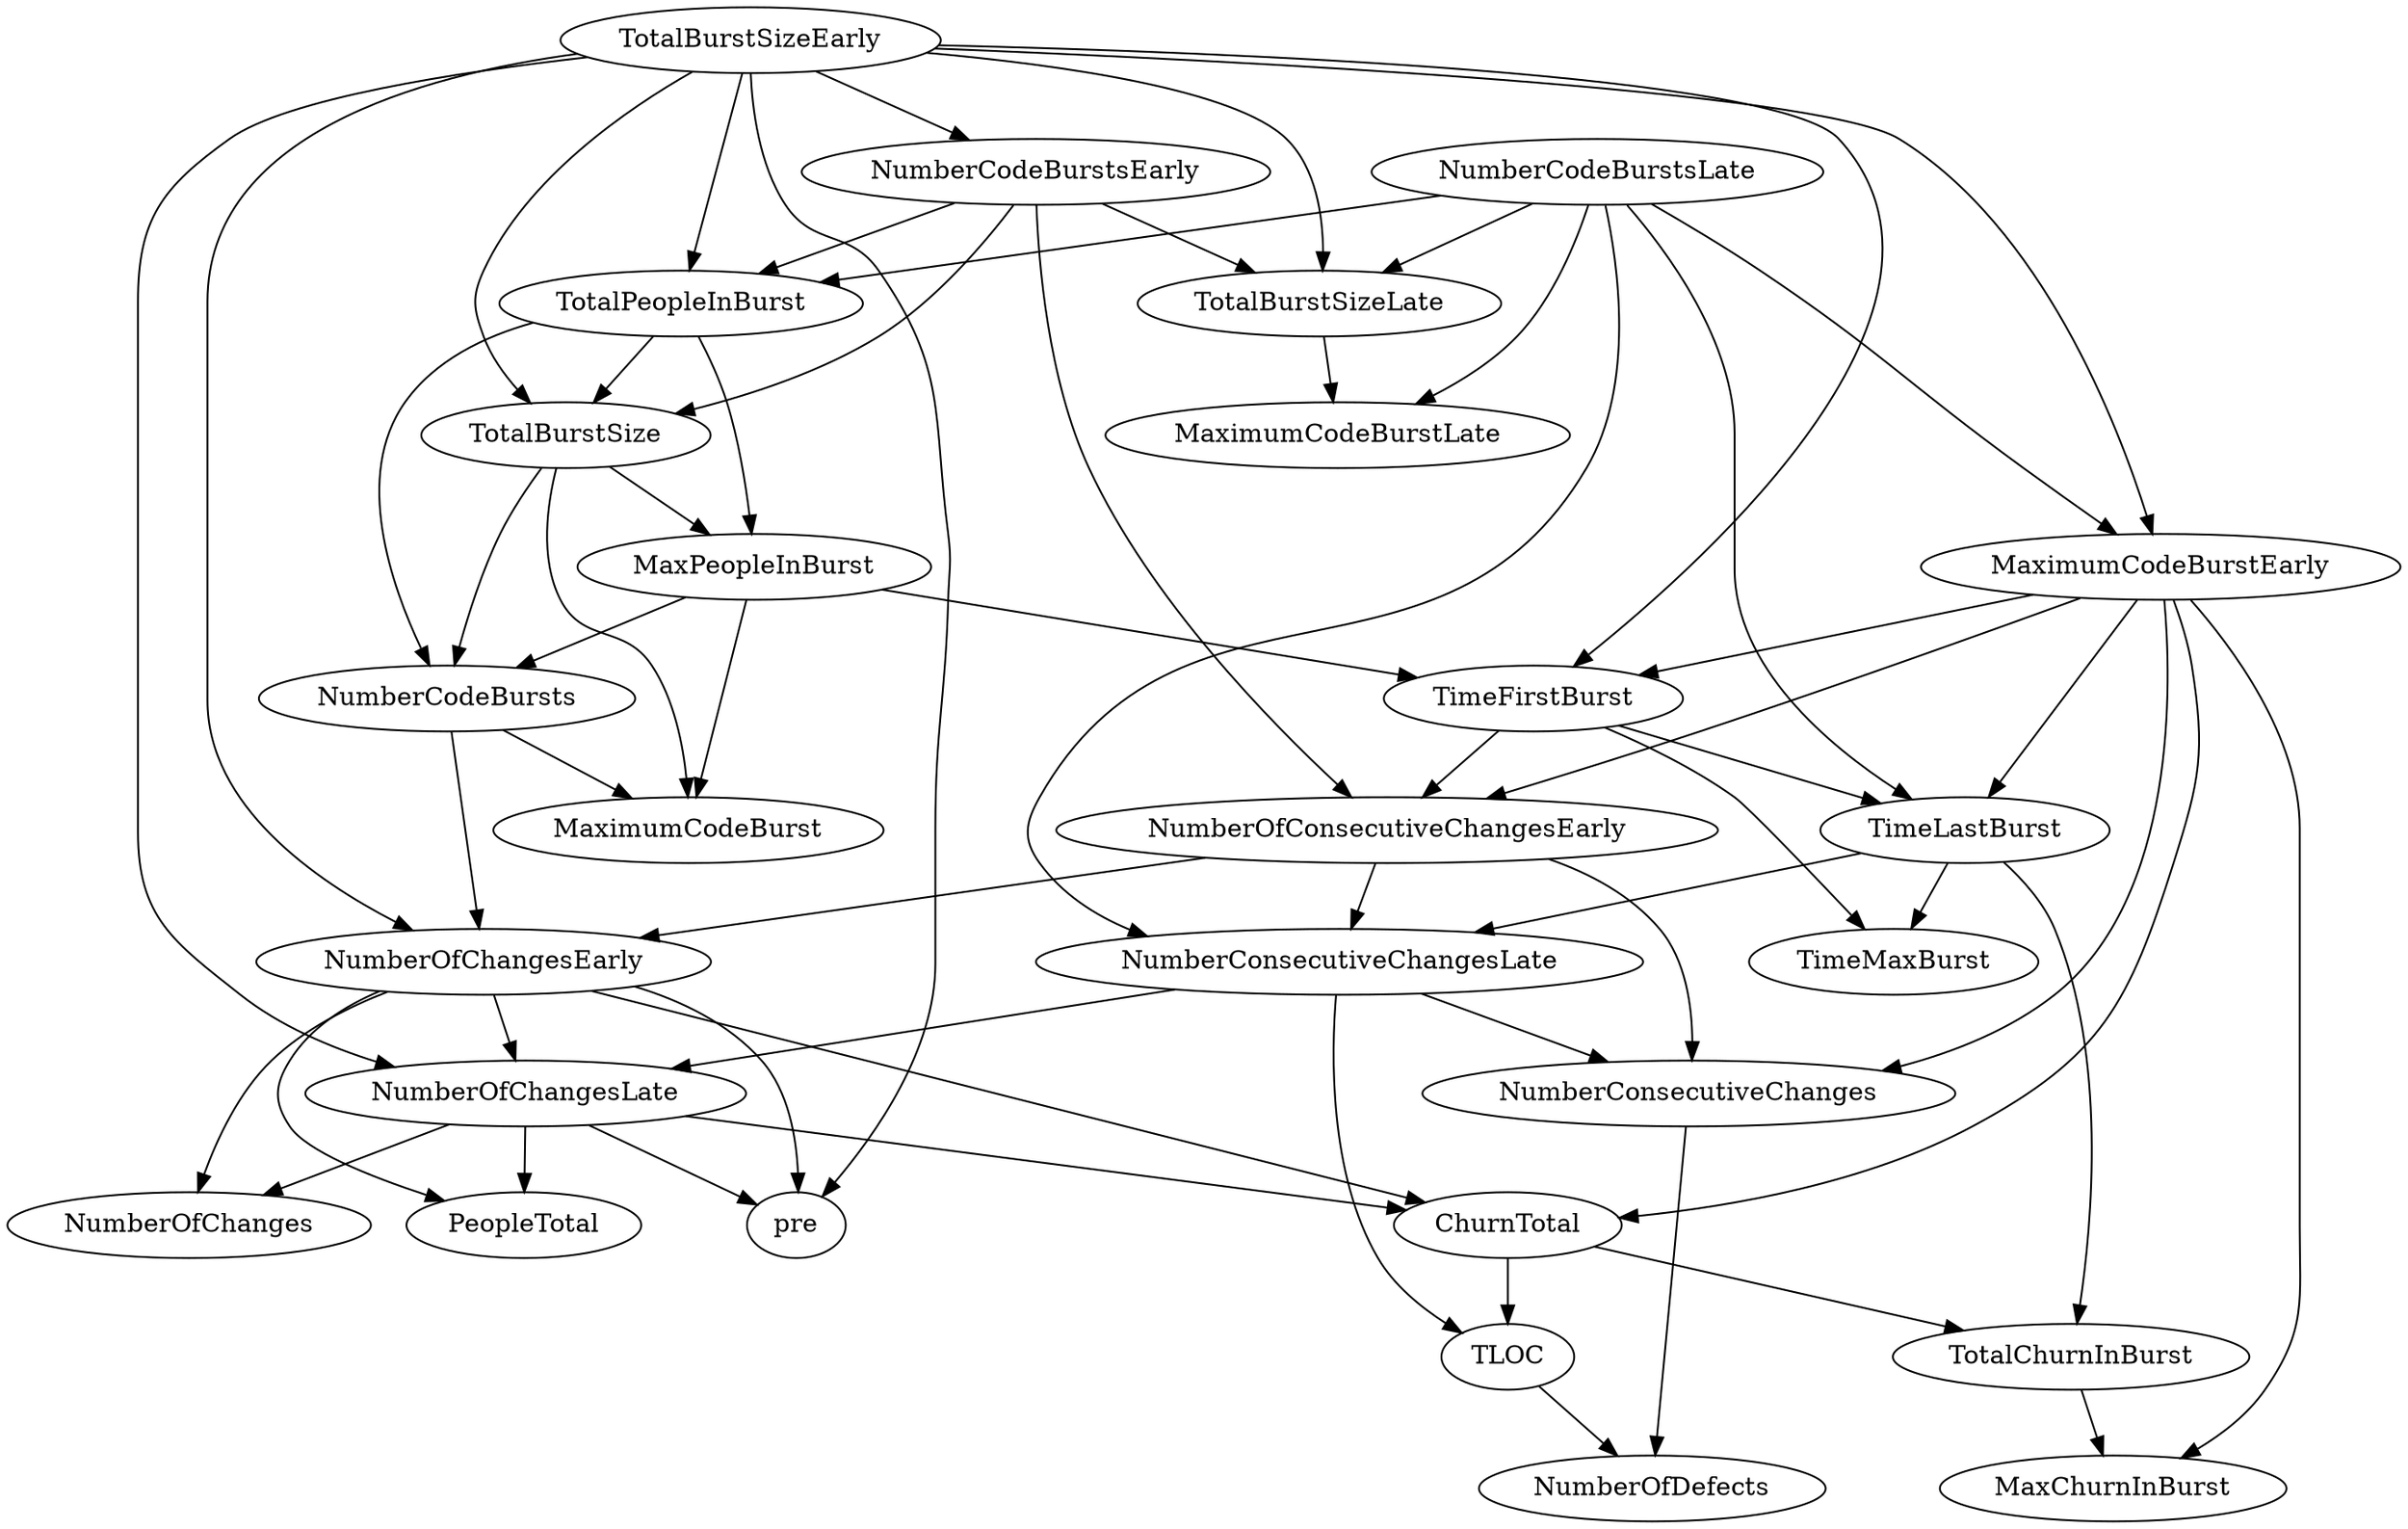 digraph {
   TotalPeopleInBurst;
   MaximumCodeBurstLate;
   NumberOfChanges;
   MaxPeopleInBurst;
   TotalBurstSizeLate;
   NumberCodeBurstsLate;
   NumberOfChangesLate;
   NumberOfChangesEarly;
   MaxChurnInBurst;
   MaximumCodeBurstEarly;
   NumberCodeBurstsEarly;
   TimeFirstBurst;
   TotalChurnInBurst;
   ChurnTotal;
   MaximumCodeBurst;
   NumberOfConsecutiveChangesEarly;
   NumberConsecutiveChangesLate;
   TotalBurstSizeEarly;
   TotalBurstSize;
   TimeMaxBurst;
   NumberConsecutiveChanges;
   TimeLastBurst;
   NumberCodeBursts;
   PeopleTotal;
   pre;
   NumberOfDefects;
   TLOC;
   TotalPeopleInBurst -> MaxPeopleInBurst;
   TotalPeopleInBurst -> TotalBurstSize;
   TotalPeopleInBurst -> NumberCodeBursts;
   MaxPeopleInBurst -> TimeFirstBurst;
   MaxPeopleInBurst -> MaximumCodeBurst;
   MaxPeopleInBurst -> NumberCodeBursts;
   TotalBurstSizeLate -> MaximumCodeBurstLate;
   NumberCodeBurstsLate -> TotalPeopleInBurst;
   NumberCodeBurstsLate -> MaximumCodeBurstLate;
   NumberCodeBurstsLate -> TotalBurstSizeLate;
   NumberCodeBurstsLate -> MaximumCodeBurstEarly;
   NumberCodeBurstsLate -> NumberConsecutiveChangesLate;
   NumberCodeBurstsLate -> TimeLastBurst;
   NumberOfChangesLate -> NumberOfChanges;
   NumberOfChangesLate -> ChurnTotal;
   NumberOfChangesLate -> PeopleTotal;
   NumberOfChangesLate -> pre;
   NumberOfChangesEarly -> NumberOfChanges;
   NumberOfChangesEarly -> NumberOfChangesLate;
   NumberOfChangesEarly -> ChurnTotal;
   NumberOfChangesEarly -> PeopleTotal;
   NumberOfChangesEarly -> pre;
   MaximumCodeBurstEarly -> MaxChurnInBurst;
   MaximumCodeBurstEarly -> TimeFirstBurst;
   MaximumCodeBurstEarly -> ChurnTotal;
   MaximumCodeBurstEarly -> NumberOfConsecutiveChangesEarly;
   MaximumCodeBurstEarly -> NumberConsecutiveChanges;
   MaximumCodeBurstEarly -> TimeLastBurst;
   NumberCodeBurstsEarly -> TotalPeopleInBurst;
   NumberCodeBurstsEarly -> TotalBurstSizeLate;
   NumberCodeBurstsEarly -> NumberOfConsecutiveChangesEarly;
   NumberCodeBurstsEarly -> TotalBurstSize;
   TimeFirstBurst -> NumberOfConsecutiveChangesEarly;
   TimeFirstBurst -> TimeMaxBurst;
   TimeFirstBurst -> TimeLastBurst;
   TotalChurnInBurst -> MaxChurnInBurst;
   ChurnTotal -> TotalChurnInBurst;
   ChurnTotal -> TLOC;
   NumberOfConsecutiveChangesEarly -> NumberOfChangesEarly;
   NumberOfConsecutiveChangesEarly -> NumberConsecutiveChangesLate;
   NumberOfConsecutiveChangesEarly -> NumberConsecutiveChanges;
   NumberConsecutiveChangesLate -> NumberOfChangesLate;
   NumberConsecutiveChangesLate -> NumberConsecutiveChanges;
   NumberConsecutiveChangesLate -> TLOC;
   TotalBurstSizeEarly -> TotalPeopleInBurst;
   TotalBurstSizeEarly -> TotalBurstSizeLate;
   TotalBurstSizeEarly -> NumberOfChangesLate;
   TotalBurstSizeEarly -> NumberOfChangesEarly;
   TotalBurstSizeEarly -> MaximumCodeBurstEarly;
   TotalBurstSizeEarly -> NumberCodeBurstsEarly;
   TotalBurstSizeEarly -> TimeFirstBurst;
   TotalBurstSizeEarly -> TotalBurstSize;
   TotalBurstSizeEarly -> pre;
   TotalBurstSize -> MaxPeopleInBurst;
   TotalBurstSize -> MaximumCodeBurst;
   TotalBurstSize -> NumberCodeBursts;
   NumberConsecutiveChanges -> NumberOfDefects;
   TimeLastBurst -> TotalChurnInBurst;
   TimeLastBurst -> NumberConsecutiveChangesLate;
   TimeLastBurst -> TimeMaxBurst;
   NumberCodeBursts -> NumberOfChangesEarly;
   NumberCodeBursts -> MaximumCodeBurst;
   TLOC -> NumberOfDefects;
}
